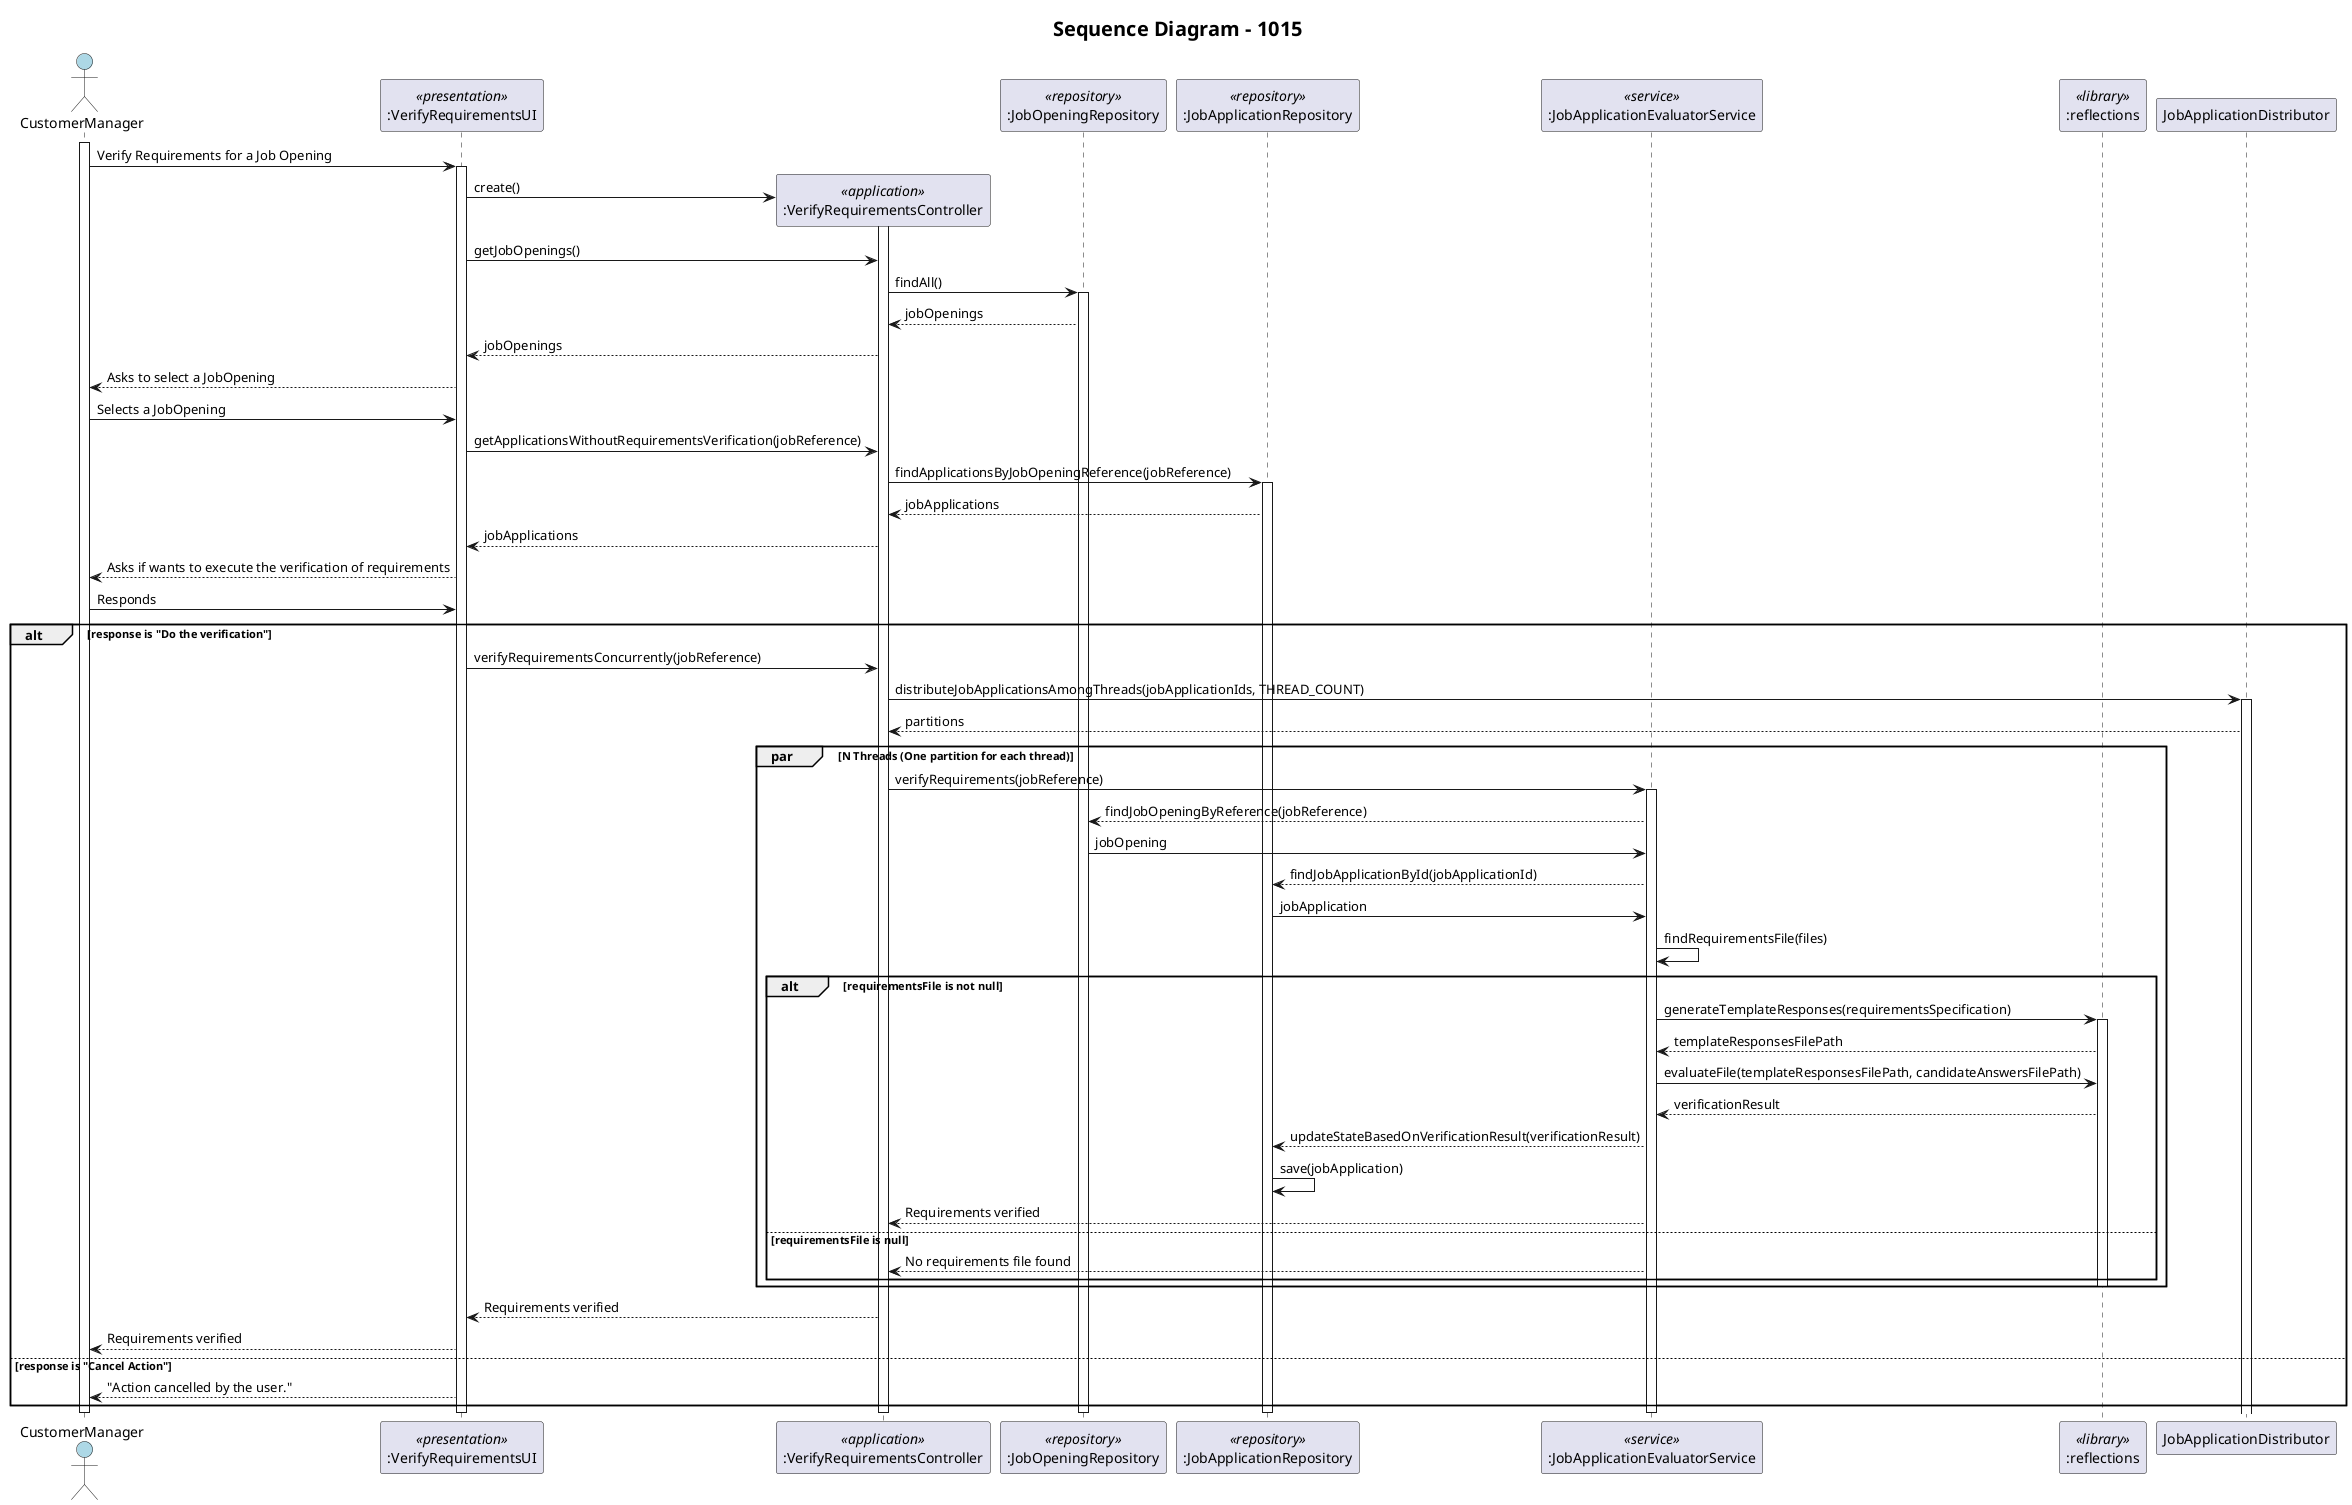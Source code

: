 @startuml

title Sequence Diagram - Verify Requirements
title <size:20>Sequence Diagram - 1015</size>

'http://plantuml.com/skinparam.html
skinparam monochrome false
skinparam packageStyle rect
skinparam defaultFontName FG Virgil
skinparam shadowing false

actor CustomerManager as Actor #lightblue
participant ":VerifyRequirementsUI" as UI <<presentation>>
participant ":VerifyRequirementsController" as Controller <<application>>
participant ":JobOpeningRepository" as JobOpeningRepository <<repository>>
participant ":JobApplicationRepository" as JobApplicationRepository <<repository>>
participant ":JobApplicationEvaluatorService" as JobApplicationEvaluatorService <<service>>
participant ":reflections" as reflections <<library>>

activate Actor
Actor -> UI: Verify Requirements for a Job Opening

activate UI
    UI -> Controller**: create()
    activate Controller

    UI -> Controller: getJobOpenings()
        Controller -> JobOpeningRepository: findAll()
            activate JobOpeningRepository

        JobOpeningRepository-->Controller: jobOpenings
        Controller-->UI: jobOpenings
        UI-->Actor: Asks to select a JobOpening
        Actor->UI: Selects a JobOpening
        UI->Controller: getApplicationsWithoutRequirementsVerification(jobReference)
        Controller->JobApplicationRepository: findApplicationsByJobOpeningReference(jobReference)
        activate JobApplicationRepository
        JobApplicationRepository-->Controller: jobApplications
        Controller-->UI:jobApplications
        UI --> Actor: Asks if wants to execute the verification of requirements
                Actor -> UI: Responds
                alt response is "Do the verification"
                    UI -> Controller: verifyRequirementsConcurrently(jobReference)
                    Controller -> JobApplicationDistributor: distributeJobApplicationsAmongThreads(jobApplicationIds, THREAD_COUNT)
                    activate JobApplicationDistributor
                    JobApplicationDistributor --> Controller: partitions
                    par N Threads (One partition for each thread)
                    Controller -> JobApplicationEvaluatorService: verifyRequirements(jobReference)
                    activate JobApplicationEvaluatorService
                    JobApplicationEvaluatorService --> JobOpeningRepository: findJobOpeningByReference(jobReference)
                    JobOpeningRepository -> JobApplicationEvaluatorService: jobOpening
                    JobApplicationEvaluatorService --> JobApplicationRepository: findJobApplicationById(jobApplicationId)
                    JobApplicationRepository -> JobApplicationEvaluatorService: jobApplication
                        JobApplicationEvaluatorService -> JobApplicationEvaluatorService: findRequirementsFile(files)
                        alt requirementsFile is not null
                            JobApplicationEvaluatorService -> reflections: generateTemplateResponses(requirementsSpecification)
                            activate reflections
                            reflections --> JobApplicationEvaluatorService: templateResponsesFilePath
                            JobApplicationEvaluatorService -> reflections: evaluateFile(templateResponsesFilePath, candidateAnswersFilePath)
                            reflections --> JobApplicationEvaluatorService: verificationResult
                            JobApplicationEvaluatorService --> JobApplicationRepository: updateStateBasedOnVerificationResult(verificationResult)
                            JobApplicationRepository -> JobApplicationRepository: save(jobApplication)
                            JobApplicationEvaluatorService --> Controller : Requirements verified
                        else requirementsFile is null
                            JobApplicationEvaluatorService --> Controller: No requirements file found
                        end
                        deactivate reflections

                    end
                    Controller --> UI : Requirements verified
                    UI --> Actor: Requirements verified
                else response is "Cancel Action"
                    UI --> Actor: "Action cancelled by the user."
                end

        deactivate UI
        deactivate Actor
        deactivate JobApplicationEvaluatorService
        deactivate JobApplicationRepository
        deactivate JobOpeningRepository
        deactivate Controller
        @enduml
